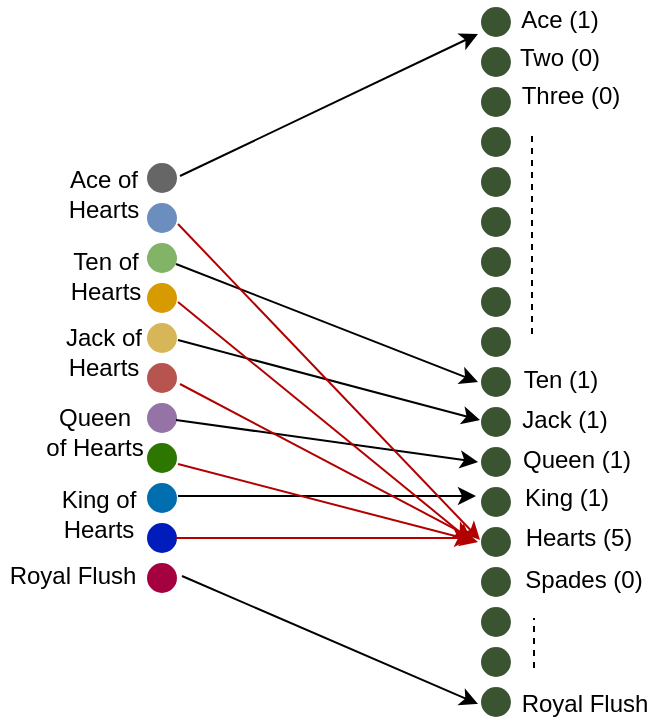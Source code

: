 <mxfile version="13.3.5" type="device"><diagram id="8Qc8ICaayAxJMwm4g_P-" name="Page-1"><mxGraphModel dx="1426" dy="786" grid="0" gridSize="10" guides="0" tooltips="1" connect="0" arrows="0" fold="1" page="1" pageScale="1" pageWidth="850" pageHeight="1100" math="0" shadow="0"><root><mxCell id="0"/><mxCell id="1" parent="0"/><mxCell id="GdQN5u5X5em5gQ4BllHn-6" value="" style="html=1;verticalAlign=bottom;startArrow=circle;startFill=1;endArrow=none;startSize=6;endSize=8;fillColor=#f5f5f5;strokeColor=#666666;endFill=0;" edge="1" parent="1"><mxGeometry width="80" relative="1" as="geometry"><mxPoint x="81" y="95" as="sourcePoint"/><mxPoint x="88" y="95" as="targetPoint"/></mxGeometry></mxCell><mxCell id="GdQN5u5X5em5gQ4BllHn-8" value="" style="html=1;verticalAlign=bottom;startArrow=circle;startFill=1;endArrow=none;startSize=6;endSize=8;fillColor=#dae8fc;strokeColor=#6c8ebf;endFill=0;" edge="1" parent="1"><mxGeometry width="80" relative="1" as="geometry"><mxPoint x="81" y="115" as="sourcePoint"/><mxPoint x="93" y="115" as="targetPoint"/></mxGeometry></mxCell><mxCell id="GdQN5u5X5em5gQ4BllHn-9" value="" style="html=1;verticalAlign=bottom;startArrow=circle;startFill=1;endArrow=none;startSize=6;endSize=8;fillColor=#d5e8d4;strokeColor=#82b366;endFill=0;" edge="1" parent="1"><mxGeometry width="80" relative="1" as="geometry"><mxPoint x="81" y="135" as="sourcePoint"/><mxPoint x="89" y="135" as="targetPoint"/></mxGeometry></mxCell><mxCell id="GdQN5u5X5em5gQ4BllHn-10" value="" style="html=1;verticalAlign=bottom;startArrow=circle;startFill=1;endArrow=none;startSize=6;endSize=8;fillColor=#ffe6cc;strokeColor=#d79b00;endFill=0;" edge="1" parent="1"><mxGeometry width="80" relative="1" as="geometry"><mxPoint x="81" y="155" as="sourcePoint"/><mxPoint x="94" y="155" as="targetPoint"/></mxGeometry></mxCell><mxCell id="GdQN5u5X5em5gQ4BllHn-12" value="" style="html=1;verticalAlign=bottom;startArrow=circle;startFill=1;endArrow=none;startSize=6;endSize=8;fillColor=#fff2cc;strokeColor=#d6b656;endFill=0;" edge="1" parent="1"><mxGeometry width="80" relative="1" as="geometry"><mxPoint x="81" y="175" as="sourcePoint"/><mxPoint x="89" y="175" as="targetPoint"/></mxGeometry></mxCell><mxCell id="GdQN5u5X5em5gQ4BllHn-13" value="" style="html=1;verticalAlign=bottom;startArrow=circle;startFill=1;endArrow=none;startSize=6;endSize=8;fillColor=#f8cecc;strokeColor=#b85450;endFill=0;" edge="1" parent="1"><mxGeometry width="80" relative="1" as="geometry"><mxPoint x="81" y="195" as="sourcePoint"/><mxPoint x="93" y="195" as="targetPoint"/></mxGeometry></mxCell><mxCell id="GdQN5u5X5em5gQ4BllHn-14" value="" style="html=1;verticalAlign=bottom;startArrow=circle;startFill=1;endArrow=none;startSize=6;endSize=8;fillColor=#e1d5e7;strokeColor=#9673a6;endFill=0;" edge="1" parent="1"><mxGeometry width="80" relative="1" as="geometry"><mxPoint x="81" y="215" as="sourcePoint"/><mxPoint x="92" y="215" as="targetPoint"/></mxGeometry></mxCell><mxCell id="GdQN5u5X5em5gQ4BllHn-15" value="" style="html=1;verticalAlign=bottom;startArrow=circle;startFill=1;endArrow=none;startSize=6;endSize=8;fillColor=#60a917;strokeColor=#2D7600;endFill=0;" edge="1" parent="1"><mxGeometry width="80" relative="1" as="geometry"><mxPoint x="81" y="235" as="sourcePoint"/><mxPoint x="94" y="235" as="targetPoint"/></mxGeometry></mxCell><mxCell id="GdQN5u5X5em5gQ4BllHn-16" value="" style="html=1;verticalAlign=bottom;startArrow=circle;startFill=1;endArrow=none;startSize=6;endSize=8;fillColor=#1ba1e2;strokeColor=#006EAF;endFill=0;" edge="1" parent="1"><mxGeometry width="80" relative="1" as="geometry"><mxPoint x="81" y="255" as="sourcePoint"/><mxPoint x="90" y="255" as="targetPoint"/></mxGeometry></mxCell><mxCell id="GdQN5u5X5em5gQ4BllHn-17" value="" style="html=1;verticalAlign=bottom;startArrow=circle;startFill=1;endArrow=none;startSize=6;endSize=8;fillColor=#0050ef;strokeColor=#001DBC;endFill=0;" edge="1" parent="1"><mxGeometry width="80" relative="1" as="geometry"><mxPoint x="81" y="275" as="sourcePoint"/><mxPoint x="92" y="275" as="targetPoint"/></mxGeometry></mxCell><mxCell id="GdQN5u5X5em5gQ4BllHn-18" value="" style="html=1;verticalAlign=bottom;startArrow=circle;startFill=1;endArrow=none;startSize=6;endSize=8;fillColor=#d80073;strokeColor=#A50040;endFill=0;" edge="1" parent="1"><mxGeometry width="80" relative="1" as="geometry"><mxPoint x="81" y="295" as="sourcePoint"/><mxPoint x="91" y="295" as="targetPoint"/></mxGeometry></mxCell><mxCell id="GdQN5u5X5em5gQ4BllHn-80" value="" style="html=1;verticalAlign=bottom;startArrow=circle;startFill=1;endArrow=circle;fillColor=#6d8764;strokeColor=#3A5431;endFill=1;dashed=1;dashPattern=1 4;endSize=6;startSize=0;targetPerimeterSpacing=0;" edge="1" parent="1"><mxGeometry width="80" relative="1" as="geometry"><mxPoint x="254" y="17" as="sourcePoint"/><mxPoint x="264" y="17" as="targetPoint"/></mxGeometry></mxCell><mxCell id="GdQN5u5X5em5gQ4BllHn-81" value="" style="html=1;verticalAlign=bottom;startArrow=circle;startFill=1;endArrow=circle;fillColor=#6d8764;strokeColor=#3A5431;endFill=1;dashed=1;dashPattern=1 4;endSize=6;startSize=0;targetPerimeterSpacing=0;" edge="1" parent="1"><mxGeometry width="80" relative="1" as="geometry"><mxPoint x="254" y="37" as="sourcePoint"/><mxPoint x="264" y="37" as="targetPoint"/></mxGeometry></mxCell><mxCell id="GdQN5u5X5em5gQ4BllHn-82" value="" style="html=1;verticalAlign=bottom;startArrow=circle;startFill=1;endArrow=circle;fillColor=#6d8764;strokeColor=#3A5431;endFill=1;dashed=1;dashPattern=1 4;endSize=6;startSize=0;targetPerimeterSpacing=0;" edge="1" parent="1"><mxGeometry width="80" relative="1" as="geometry"><mxPoint x="254" y="57" as="sourcePoint"/><mxPoint x="264" y="57" as="targetPoint"/></mxGeometry></mxCell><mxCell id="GdQN5u5X5em5gQ4BllHn-83" value="" style="html=1;verticalAlign=bottom;startArrow=circle;startFill=1;endArrow=circle;fillColor=#6d8764;strokeColor=#3A5431;endFill=1;dashed=1;dashPattern=1 4;endSize=6;startSize=0;targetPerimeterSpacing=0;" edge="1" parent="1"><mxGeometry width="80" relative="1" as="geometry"><mxPoint x="254" y="77" as="sourcePoint"/><mxPoint x="264" y="77" as="targetPoint"/></mxGeometry></mxCell><mxCell id="GdQN5u5X5em5gQ4BllHn-84" value="" style="html=1;verticalAlign=bottom;startArrow=circle;startFill=1;endArrow=circle;fillColor=#6d8764;strokeColor=#3A5431;endFill=1;dashed=1;dashPattern=1 4;endSize=6;startSize=0;targetPerimeterSpacing=0;" edge="1" parent="1"><mxGeometry width="80" relative="1" as="geometry"><mxPoint x="254" y="97" as="sourcePoint"/><mxPoint x="264" y="97" as="targetPoint"/></mxGeometry></mxCell><mxCell id="GdQN5u5X5em5gQ4BllHn-85" value="" style="html=1;verticalAlign=bottom;startArrow=circle;startFill=1;endArrow=circle;fillColor=#6d8764;strokeColor=#3A5431;endFill=1;dashed=1;dashPattern=1 4;endSize=6;startSize=0;targetPerimeterSpacing=0;" edge="1" parent="1"><mxGeometry width="80" relative="1" as="geometry"><mxPoint x="254" y="117" as="sourcePoint"/><mxPoint x="264" y="117" as="targetPoint"/></mxGeometry></mxCell><mxCell id="GdQN5u5X5em5gQ4BllHn-86" value="" style="html=1;verticalAlign=bottom;startArrow=circle;startFill=1;endArrow=circle;fillColor=#6d8764;strokeColor=#3A5431;endFill=1;dashed=1;dashPattern=1 4;endSize=6;startSize=0;targetPerimeterSpacing=0;" edge="1" parent="1"><mxGeometry width="80" relative="1" as="geometry"><mxPoint x="254" y="137" as="sourcePoint"/><mxPoint x="264" y="137" as="targetPoint"/></mxGeometry></mxCell><mxCell id="GdQN5u5X5em5gQ4BllHn-87" value="" style="html=1;verticalAlign=bottom;startArrow=circle;startFill=1;endArrow=circle;fillColor=#6d8764;strokeColor=#3A5431;endFill=1;dashed=1;dashPattern=1 4;endSize=6;startSize=0;targetPerimeterSpacing=0;" edge="1" parent="1"><mxGeometry width="80" relative="1" as="geometry"><mxPoint x="254" y="157" as="sourcePoint"/><mxPoint x="264" y="157" as="targetPoint"/></mxGeometry></mxCell><mxCell id="GdQN5u5X5em5gQ4BllHn-88" value="" style="html=1;verticalAlign=bottom;startArrow=circle;startFill=1;endArrow=circle;fillColor=#6d8764;strokeColor=#3A5431;endFill=1;dashed=1;dashPattern=1 4;endSize=6;startSize=0;targetPerimeterSpacing=0;" edge="1" parent="1"><mxGeometry width="80" relative="1" as="geometry"><mxPoint x="254" y="177" as="sourcePoint"/><mxPoint x="264" y="177" as="targetPoint"/></mxGeometry></mxCell><mxCell id="GdQN5u5X5em5gQ4BllHn-89" value="" style="html=1;verticalAlign=bottom;startArrow=circle;startFill=1;endArrow=circle;fillColor=#6d8764;strokeColor=#3A5431;endFill=1;dashed=1;dashPattern=1 4;endSize=6;startSize=0;targetPerimeterSpacing=0;" edge="1" parent="1"><mxGeometry width="80" relative="1" as="geometry"><mxPoint x="254" y="197" as="sourcePoint"/><mxPoint x="264" y="197" as="targetPoint"/></mxGeometry></mxCell><mxCell id="GdQN5u5X5em5gQ4BllHn-90" value="" style="html=1;verticalAlign=bottom;startArrow=circle;startFill=1;endArrow=circle;fillColor=#6d8764;strokeColor=#3A5431;endFill=1;dashed=1;dashPattern=1 4;endSize=6;startSize=0;targetPerimeterSpacing=0;" edge="1" parent="1"><mxGeometry width="80" relative="1" as="geometry"><mxPoint x="254" y="217" as="sourcePoint"/><mxPoint x="264" y="217" as="targetPoint"/></mxGeometry></mxCell><mxCell id="GdQN5u5X5em5gQ4BllHn-97" value="" style="html=1;verticalAlign=bottom;startArrow=circle;startFill=1;endArrow=circle;fillColor=#6d8764;strokeColor=#3A5431;endFill=1;dashed=1;dashPattern=1 4;endSize=6;startSize=0;targetPerimeterSpacing=0;" edge="1" parent="1"><mxGeometry width="80" relative="1" as="geometry"><mxPoint x="254" y="237" as="sourcePoint"/><mxPoint x="264" y="237" as="targetPoint"/></mxGeometry></mxCell><mxCell id="GdQN5u5X5em5gQ4BllHn-98" value="" style="html=1;verticalAlign=bottom;startArrow=circle;startFill=1;endArrow=circle;fillColor=#6d8764;strokeColor=#3A5431;endFill=1;dashed=1;dashPattern=1 4;endSize=6;startSize=0;targetPerimeterSpacing=0;" edge="1" parent="1"><mxGeometry width="80" relative="1" as="geometry"><mxPoint x="254" y="257" as="sourcePoint"/><mxPoint x="264" y="257" as="targetPoint"/></mxGeometry></mxCell><mxCell id="GdQN5u5X5em5gQ4BllHn-105" value="" style="html=1;verticalAlign=bottom;startArrow=circle;startFill=1;endArrow=circle;fillColor=#6d8764;strokeColor=#3A5431;endFill=1;dashed=1;dashPattern=1 4;endSize=6;startSize=0;targetPerimeterSpacing=0;" edge="1" parent="1"><mxGeometry width="80" relative="1" as="geometry"><mxPoint x="254" y="277" as="sourcePoint"/><mxPoint x="264" y="277" as="targetPoint"/></mxGeometry></mxCell><mxCell id="GdQN5u5X5em5gQ4BllHn-106" value="" style="html=1;verticalAlign=bottom;startArrow=circle;startFill=1;endArrow=circle;fillColor=#6d8764;strokeColor=#3A5431;endFill=1;dashed=1;dashPattern=1 4;endSize=6;startSize=0;targetPerimeterSpacing=0;" edge="1" parent="1"><mxGeometry width="80" relative="1" as="geometry"><mxPoint x="254" y="297" as="sourcePoint"/><mxPoint x="264" y="297" as="targetPoint"/></mxGeometry></mxCell><mxCell id="GdQN5u5X5em5gQ4BllHn-107" value="" style="html=1;verticalAlign=bottom;startArrow=circle;startFill=1;endArrow=circle;fillColor=#6d8764;strokeColor=#3A5431;endFill=1;dashed=1;dashPattern=1 4;endSize=6;startSize=0;targetPerimeterSpacing=0;" edge="1" parent="1"><mxGeometry width="80" relative="1" as="geometry"><mxPoint x="254" y="317" as="sourcePoint"/><mxPoint x="264" y="317" as="targetPoint"/></mxGeometry></mxCell><mxCell id="GdQN5u5X5em5gQ4BllHn-108" value="" style="html=1;verticalAlign=bottom;startArrow=circle;startFill=1;endArrow=circle;fillColor=#6d8764;strokeColor=#3A5431;endFill=1;dashed=1;dashPattern=1 4;endSize=6;startSize=0;targetPerimeterSpacing=0;" edge="1" parent="1"><mxGeometry width="80" relative="1" as="geometry"><mxPoint x="254" y="337" as="sourcePoint"/><mxPoint x="264" y="337" as="targetPoint"/></mxGeometry></mxCell><mxCell id="GdQN5u5X5em5gQ4BllHn-109" value="" style="html=1;verticalAlign=bottom;startArrow=circle;startFill=1;endArrow=circle;fillColor=#6d8764;strokeColor=#3A5431;endFill=1;dashed=1;dashPattern=1 4;endSize=6;startSize=0;targetPerimeterSpacing=0;" edge="1" parent="1"><mxGeometry width="80" relative="1" as="geometry"><mxPoint x="254" y="357" as="sourcePoint"/><mxPoint x="264" y="357" as="targetPoint"/></mxGeometry></mxCell><mxCell id="GdQN5u5X5em5gQ4BllHn-114" value="Ace of Hearts" style="text;html=1;strokeColor=none;fillColor=none;align=center;verticalAlign=middle;whiteSpace=wrap;rounded=0;" vertex="1" parent="1"><mxGeometry x="40" y="93" width="40" height="20" as="geometry"/></mxCell><mxCell id="GdQN5u5X5em5gQ4BllHn-115" value="Ten of Hearts" style="text;html=1;strokeColor=none;fillColor=none;align=center;verticalAlign=middle;whiteSpace=wrap;rounded=0;" vertex="1" parent="1"><mxGeometry x="41" y="134" width="40" height="20" as="geometry"/></mxCell><mxCell id="GdQN5u5X5em5gQ4BllHn-116" value="Jack of Hearts" style="text;html=1;strokeColor=none;fillColor=none;align=center;verticalAlign=middle;whiteSpace=wrap;rounded=0;" vertex="1" parent="1"><mxGeometry x="40" y="172" width="40" height="20" as="geometry"/></mxCell><mxCell id="GdQN5u5X5em5gQ4BllHn-117" value="Queen of Hearts" style="text;html=1;strokeColor=none;fillColor=none;align=center;verticalAlign=middle;whiteSpace=wrap;rounded=0;" vertex="1" parent="1"><mxGeometry x="30" y="212" width="51" height="20" as="geometry"/></mxCell><mxCell id="GdQN5u5X5em5gQ4BllHn-118" value="King of Hearts" style="text;html=1;strokeColor=none;fillColor=none;align=center;verticalAlign=middle;whiteSpace=wrap;rounded=0;" vertex="1" parent="1"><mxGeometry x="37" y="253" width="41" height="20" as="geometry"/></mxCell><mxCell id="GdQN5u5X5em5gQ4BllHn-120" value="Royal Flush" style="text;html=1;strokeColor=none;fillColor=none;align=center;verticalAlign=middle;whiteSpace=wrap;rounded=0;" vertex="1" parent="1"><mxGeometry x="8" y="284" width="73" height="20" as="geometry"/></mxCell><mxCell id="GdQN5u5X5em5gQ4BllHn-121" value="" style="endArrow=classic;html=1;strokeWidth=1;" edge="1" parent="1"><mxGeometry width="50" height="50" relative="1" as="geometry"><mxPoint x="98" y="94" as="sourcePoint"/><mxPoint x="247" y="23" as="targetPoint"/></mxGeometry></mxCell><mxCell id="GdQN5u5X5em5gQ4BllHn-123" value="" style="endArrow=classic;html=1;strokeWidth=1;" edge="1" parent="1"><mxGeometry width="50" height="50" relative="1" as="geometry"><mxPoint x="96" y="138" as="sourcePoint"/><mxPoint x="247" y="197" as="targetPoint"/></mxGeometry></mxCell><mxCell id="GdQN5u5X5em5gQ4BllHn-124" value="" style="endArrow=classic;html=1;strokeWidth=1;" edge="1" parent="1"><mxGeometry width="50" height="50" relative="1" as="geometry"><mxPoint x="97" y="176" as="sourcePoint"/><mxPoint x="248" y="216" as="targetPoint"/></mxGeometry></mxCell><mxCell id="GdQN5u5X5em5gQ4BllHn-125" value="" style="endArrow=classic;html=1;strokeWidth=1;" edge="1" parent="1"><mxGeometry width="50" height="50" relative="1" as="geometry"><mxPoint x="96" y="216" as="sourcePoint"/><mxPoint x="247" y="237" as="targetPoint"/></mxGeometry></mxCell><mxCell id="GdQN5u5X5em5gQ4BllHn-126" value="" style="endArrow=classic;html=1;strokeWidth=1;" edge="1" parent="1"><mxGeometry width="50" height="50" relative="1" as="geometry"><mxPoint x="97" y="254" as="sourcePoint"/><mxPoint x="246" y="254" as="targetPoint"/></mxGeometry></mxCell><mxCell id="GdQN5u5X5em5gQ4BllHn-127" value="" style="endArrow=classic;html=1;strokeWidth=1;" edge="1" parent="1"><mxGeometry width="50" height="50" relative="1" as="geometry"><mxPoint x="99" y="294" as="sourcePoint"/><mxPoint x="247" y="358" as="targetPoint"/></mxGeometry></mxCell><mxCell id="GdQN5u5X5em5gQ4BllHn-128" value="" style="endArrow=classic;html=1;strokeWidth=1;fillColor=#e51400;strokeColor=#B20000;" edge="1" parent="1"><mxGeometry width="50" height="50" relative="1" as="geometry"><mxPoint x="97" y="118" as="sourcePoint"/><mxPoint x="248" y="276" as="targetPoint"/></mxGeometry></mxCell><mxCell id="GdQN5u5X5em5gQ4BllHn-129" value="" style="endArrow=classic;html=1;strokeWidth=1;fillColor=#e51400;strokeColor=#B20000;" edge="1" parent="1"><mxGeometry width="50" height="50" relative="1" as="geometry"><mxPoint x="97" y="157" as="sourcePoint"/><mxPoint x="244" y="277" as="targetPoint"/></mxGeometry></mxCell><mxCell id="GdQN5u5X5em5gQ4BllHn-130" value="" style="endArrow=classic;html=1;strokeWidth=1;fillColor=#e51400;strokeColor=#B20000;" edge="1" parent="1"><mxGeometry width="50" height="50" relative="1" as="geometry"><mxPoint x="98" y="198" as="sourcePoint"/><mxPoint x="244" y="275" as="targetPoint"/></mxGeometry></mxCell><mxCell id="GdQN5u5X5em5gQ4BllHn-131" value="" style="endArrow=classic;html=1;strokeWidth=1;fillColor=#e51400;strokeColor=#B20000;" edge="1" parent="1"><mxGeometry width="50" height="50" relative="1" as="geometry"><mxPoint x="97" y="238" as="sourcePoint"/><mxPoint x="247" y="277" as="targetPoint"/></mxGeometry></mxCell><mxCell id="GdQN5u5X5em5gQ4BllHn-132" value="" style="endArrow=classic;html=1;strokeWidth=1;fillColor=#e51400;strokeColor=#B20000;" edge="1" parent="1"><mxGeometry width="50" height="50" relative="1" as="geometry"><mxPoint x="96" y="275" as="sourcePoint"/><mxPoint x="244" y="275" as="targetPoint"/></mxGeometry></mxCell><mxCell id="GdQN5u5X5em5gQ4BllHn-134" value="Ace (1)" style="text;html=1;strokeColor=none;fillColor=none;align=center;verticalAlign=middle;whiteSpace=wrap;rounded=0;" vertex="1" parent="1"><mxGeometry x="264" y="6" width="48" height="20" as="geometry"/></mxCell><mxCell id="GdQN5u5X5em5gQ4BllHn-135" value="Two (0)" style="text;html=1;strokeColor=none;fillColor=none;align=center;verticalAlign=middle;whiteSpace=wrap;rounded=0;" vertex="1" parent="1"><mxGeometry x="264" y="25" width="48" height="20" as="geometry"/></mxCell><mxCell id="GdQN5u5X5em5gQ4BllHn-136" value="Three (0)" style="text;html=1;strokeColor=none;fillColor=none;align=center;verticalAlign=middle;whiteSpace=wrap;rounded=0;" vertex="1" parent="1"><mxGeometry x="266" y="44" width="55" height="20" as="geometry"/></mxCell><mxCell id="GdQN5u5X5em5gQ4BllHn-137" value="" style="endArrow=none;dashed=1;html=1;strokeWidth=1;" edge="1" parent="1"><mxGeometry width="50" height="50" relative="1" as="geometry"><mxPoint x="274" y="173" as="sourcePoint"/><mxPoint x="274" y="71" as="targetPoint"/></mxGeometry></mxCell><mxCell id="GdQN5u5X5em5gQ4BllHn-138" value="Ten (1)" style="text;html=1;strokeColor=none;fillColor=none;align=center;verticalAlign=middle;whiteSpace=wrap;rounded=0;" vertex="1" parent="1"><mxGeometry x="265" y="186" width="47" height="20" as="geometry"/></mxCell><mxCell id="GdQN5u5X5em5gQ4BllHn-139" value="Jack (1)" style="text;html=1;strokeColor=none;fillColor=none;align=center;verticalAlign=middle;whiteSpace=wrap;rounded=0;" vertex="1" parent="1"><mxGeometry x="267" y="206" width="47" height="20" as="geometry"/></mxCell><mxCell id="GdQN5u5X5em5gQ4BllHn-140" value="Queen (1)" style="text;html=1;strokeColor=none;fillColor=none;align=center;verticalAlign=middle;whiteSpace=wrap;rounded=0;" vertex="1" parent="1"><mxGeometry x="267" y="226" width="59" height="20" as="geometry"/></mxCell><mxCell id="GdQN5u5X5em5gQ4BllHn-141" value="King (1)" style="text;html=1;strokeColor=none;fillColor=none;align=center;verticalAlign=middle;whiteSpace=wrap;rounded=0;" vertex="1" parent="1"><mxGeometry x="262" y="245" width="59" height="20" as="geometry"/></mxCell><mxCell id="GdQN5u5X5em5gQ4BllHn-142" value="Hearts (5)" style="text;html=1;strokeColor=none;fillColor=none;align=center;verticalAlign=middle;whiteSpace=wrap;rounded=0;" vertex="1" parent="1"><mxGeometry x="268" y="265" width="59" height="20" as="geometry"/></mxCell><mxCell id="GdQN5u5X5em5gQ4BllHn-143" value="Royal Flush" style="text;html=1;strokeColor=none;fillColor=none;align=center;verticalAlign=middle;whiteSpace=wrap;rounded=0;" vertex="1" parent="1"><mxGeometry x="264" y="348" width="73" height="20" as="geometry"/></mxCell><mxCell id="GdQN5u5X5em5gQ4BllHn-144" value="Spades (0)" style="text;html=1;strokeColor=none;fillColor=none;align=center;verticalAlign=middle;whiteSpace=wrap;rounded=0;" vertex="1" parent="1"><mxGeometry x="269" y="286" width="62" height="20" as="geometry"/></mxCell><mxCell id="GdQN5u5X5em5gQ4BllHn-146" value="" style="endArrow=none;dashed=1;html=1;strokeWidth=1;" edge="1" parent="1"><mxGeometry width="50" height="50" relative="1" as="geometry"><mxPoint x="275" y="340" as="sourcePoint"/><mxPoint x="275" y="315" as="targetPoint"/></mxGeometry></mxCell></root></mxGraphModel></diagram></mxfile>